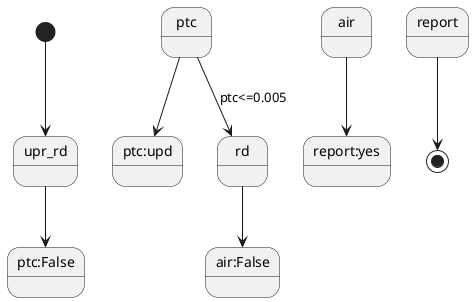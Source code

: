 @startuml
[*]-->upr_rd
upr_rd-->ptc:False
ptc-->ptc:upd
ptc-->rd:ptc<=0.005
rd-->air:False
air-->report:yes
report-->[*]
@enduml